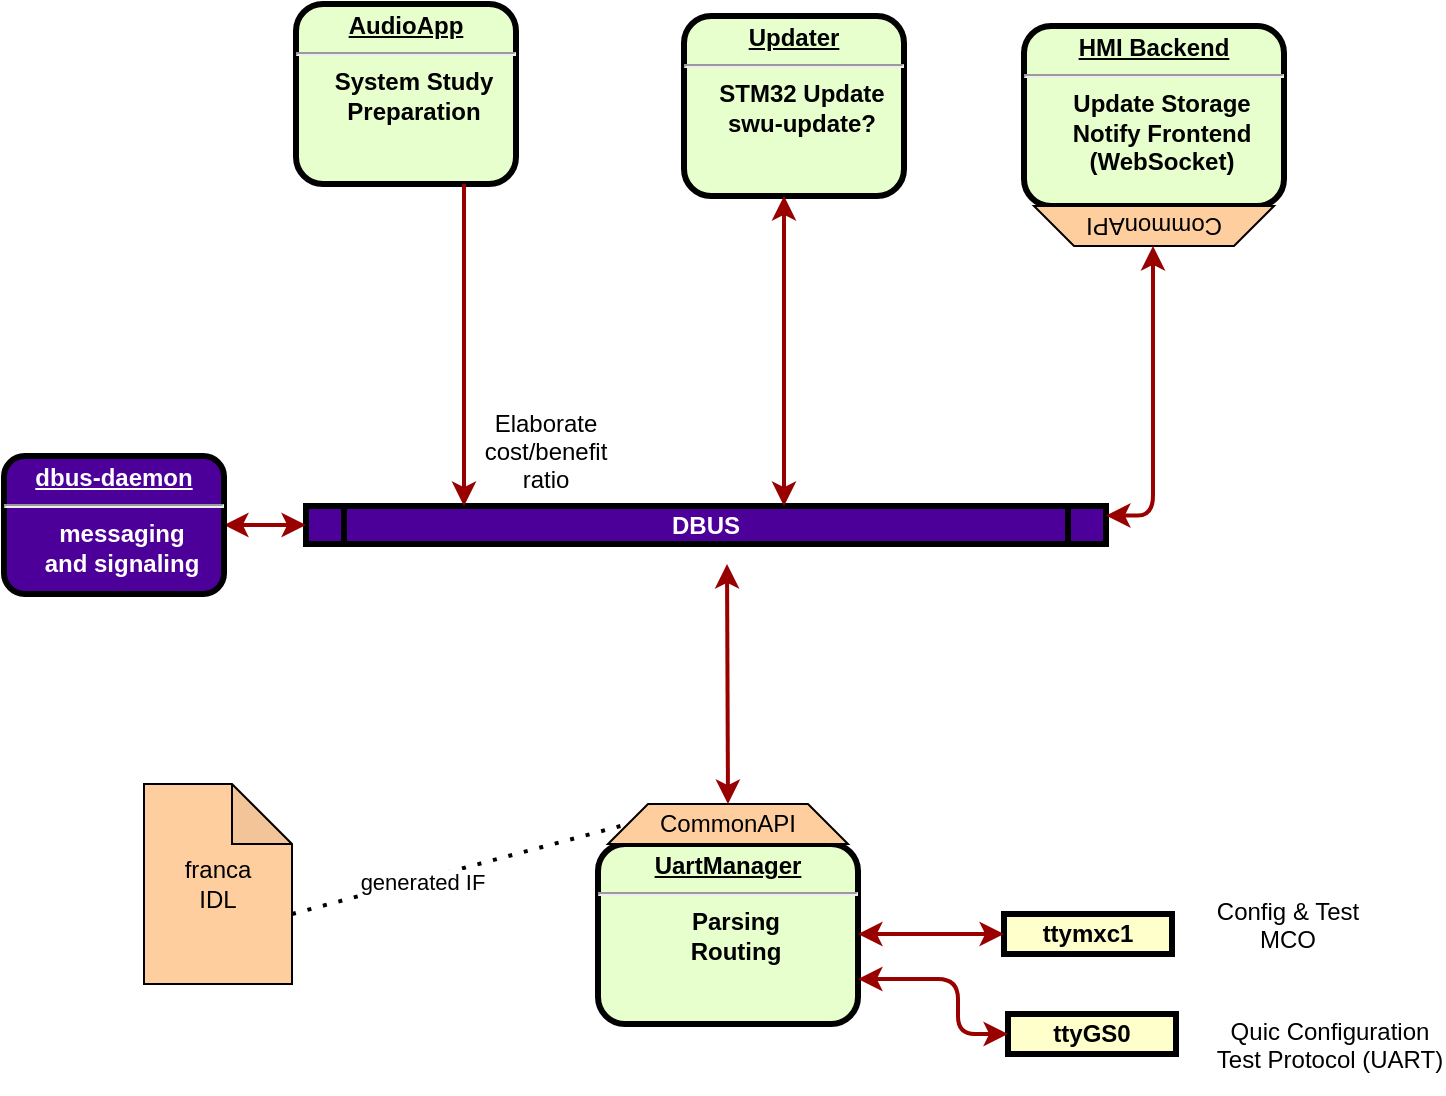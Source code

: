 <mxfile version="16.5.6" type="github">
  <diagram name="Page-1" id="c7558073-3199-34d8-9f00-42111426c3f3">
    <mxGraphModel dx="2254" dy="888" grid="1" gridSize="10" guides="1" tooltips="1" connect="1" arrows="1" fold="1" page="1" pageScale="1" pageWidth="826" pageHeight="1169" background="none" math="0" shadow="0">
      <root>
        <mxCell id="0" />
        <mxCell id="1" parent="0" />
        <mxCell id="2" value="&lt;p style=&quot;margin: 0px ; margin-top: 4px ; text-align: center ; text-decoration: underline&quot;&gt;&lt;strong&gt;AudioApp&lt;br&gt;&lt;/strong&gt;&lt;/p&gt;&lt;hr&gt;&lt;p style=&quot;margin: 0px ; margin-left: 8px&quot;&gt;System Study&lt;/p&gt;&lt;p style=&quot;margin: 0px ; margin-left: 8px&quot;&gt;Preparation&lt;/p&gt;" style="verticalAlign=middle;align=center;overflow=fill;fontSize=12;fontFamily=Helvetica;html=1;rounded=1;fontStyle=1;strokeWidth=3;fillColor=#E6FFCC" parent="1" vertex="1">
          <mxGeometry x="196" y="140" width="110" height="90" as="geometry" />
        </mxCell>
        <mxCell id="5" value="DBUS" style="shape=process;whiteSpace=wrap;align=center;verticalAlign=middle;size=0.048;fontStyle=1;strokeWidth=3;fillColor=#4C0099;fontColor=#FFFFFF;" parent="1" vertex="1">
          <mxGeometry x="201" y="391" width="400" height="19" as="geometry" />
        </mxCell>
        <mxCell id="6" value="&lt;p style=&quot;margin: 0px ; margin-top: 4px ; text-align: center ; text-decoration: underline&quot;&gt;&lt;strong&gt;Updater&lt;/strong&gt;&lt;/p&gt;&lt;hr&gt;&lt;p style=&quot;margin: 0px ; margin-left: 8px&quot;&gt;STM32 Update&lt;/p&gt;&lt;p style=&quot;margin: 0px ; margin-left: 8px&quot;&gt;swu-update?&lt;/p&gt;" style="verticalAlign=middle;align=center;overflow=fill;fontSize=12;fontFamily=Helvetica;html=1;rounded=1;fontStyle=1;strokeWidth=3;fillColor=#E6FFCC" parent="1" vertex="1">
          <mxGeometry x="390" y="146" width="110" height="90" as="geometry" />
        </mxCell>
        <mxCell id="8" value="&lt;p style=&quot;margin: 0px ; margin-top: 4px ; text-align: center ; text-decoration: underline&quot;&gt;&lt;strong&gt;HMI Backend&lt;br&gt;&lt;/strong&gt;&lt;/p&gt;&lt;hr&gt;&lt;p style=&quot;margin: 0px ; margin-left: 8px&quot;&gt;Update Storage&lt;/p&gt;&lt;p style=&quot;margin: 0px ; margin-left: 8px&quot;&gt;Notify Frontend&lt;/p&gt;&lt;p style=&quot;margin: 0px ; margin-left: 8px&quot;&gt;(WebSocket)&lt;/p&gt;" style="verticalAlign=middle;align=center;overflow=fill;fontSize=12;fontFamily=Helvetica;html=1;rounded=1;fontStyle=1;strokeWidth=3;fillColor=#E6FFCC" parent="1" vertex="1">
          <mxGeometry x="560" y="151" width="130" height="90" as="geometry" />
        </mxCell>
        <mxCell id="9" value="&lt;p style=&quot;margin: 0px ; margin-top: 4px ; text-align: center ; text-decoration: underline&quot;&gt;&lt;strong&gt;UartManager&lt;br&gt;&lt;/strong&gt;&lt;/p&gt;&lt;hr&gt;&lt;p style=&quot;margin: 0px ; margin-left: 8px&quot;&gt;&lt;span&gt;Parsing&lt;/span&gt;&lt;br&gt;&lt;/p&gt;&lt;p style=&quot;margin: 0px ; margin-left: 8px&quot;&gt;&lt;span&gt;Routing&lt;/span&gt;&lt;/p&gt;&lt;p style=&quot;margin: 0px ; margin-left: 8px&quot;&gt;&lt;br&gt;&lt;/p&gt;" style="verticalAlign=middle;align=center;overflow=fill;fontSize=12;fontFamily=Helvetica;html=1;rounded=1;fontStyle=1;strokeWidth=3;fillColor=#E6FFCC" parent="1" vertex="1">
          <mxGeometry x="347" y="560" width="130" height="90" as="geometry" />
        </mxCell>
        <mxCell id="12" value="ttyGS0" style="whiteSpace=wrap;align=center;verticalAlign=middle;fontStyle=1;strokeWidth=3;fillColor=#FFFFCC" parent="1" vertex="1">
          <mxGeometry x="552" y="645" width="84" height="20" as="geometry" />
        </mxCell>
        <mxCell id="15" value="ttymxc1" style="whiteSpace=wrap;align=center;verticalAlign=middle;fontStyle=1;strokeWidth=3;fillColor=#FFFFCC" parent="1" vertex="1">
          <mxGeometry x="550" y="595" width="84" height="20" as="geometry" />
        </mxCell>
        <mxCell id="37" value="" style="edgeStyle=none;noEdgeStyle=1;strokeColor=#990000;strokeWidth=2;exitX=1;exitY=0.5;exitDx=0;exitDy=0;entryX=0;entryY=0.5;entryDx=0;entryDy=0;startArrow=classic;startFill=1;" parent="1" source="mA5Ws1sRBqbvNsp3ltHB-96" target="5" edge="1">
          <mxGeometry width="100" height="100" relative="1" as="geometry">
            <mxPoint x="280" y="190" as="sourcePoint" />
            <mxPoint x="380" y="90" as="targetPoint" />
          </mxGeometry>
        </mxCell>
        <mxCell id="56" value="" style="edgeStyle=elbowEdgeStyle;elbow=horizontal;strokeColor=#990000;strokeWidth=2" parent="1" source="2" target="5" edge="1">
          <mxGeometry width="100" height="100" relative="1" as="geometry">
            <mxPoint x="50" y="500" as="sourcePoint" />
            <mxPoint x="150" y="400" as="targetPoint" />
            <Array as="points">
              <mxPoint x="280" y="360" />
            </Array>
          </mxGeometry>
        </mxCell>
        <mxCell id="57" value="Elaborate&#xa;cost/benefit&#xa;ratio" style="text;spacingTop=-5;align=center" parent="1" vertex="1">
          <mxGeometry x="306" y="341" width="30" height="20" as="geometry" />
        </mxCell>
        <mxCell id="58" value="" style="edgeStyle=elbowEdgeStyle;elbow=horizontal;strokeColor=#990000;strokeWidth=2;startArrow=classic;startFill=1;" parent="1" source="5" target="6" edge="1">
          <mxGeometry width="100" height="100" relative="1" as="geometry">
            <mxPoint x="380" y="370" as="sourcePoint" />
            <mxPoint x="480" y="270" as="targetPoint" />
            <Array as="points">
              <mxPoint x="440" y="310" />
            </Array>
          </mxGeometry>
        </mxCell>
        <mxCell id="82" value="Quic Configuration&#xa;Test Protocol (UART)" style="text;spacingTop=-5;align=center" parent="1" vertex="1">
          <mxGeometry x="698" y="645" width="30" height="40" as="geometry" />
        </mxCell>
        <mxCell id="mA5Ws1sRBqbvNsp3ltHB-96" value="&lt;p style=&quot;margin: 0px ; margin-top: 4px ; text-align: center ; text-decoration: underline&quot;&gt;&lt;strong&gt;dbus-daemon&lt;br&gt;&lt;/strong&gt;&lt;/p&gt;&lt;hr&gt;&lt;p style=&quot;margin: 0px ; margin-left: 8px&quot;&gt;messaging&lt;/p&gt;&lt;p style=&quot;margin: 0px ; margin-left: 8px&quot;&gt;and signaling&lt;/p&gt;" style="verticalAlign=middle;align=center;overflow=fill;fontSize=12;fontFamily=Helvetica;html=1;rounded=1;fontStyle=1;strokeWidth=3;fillColor=#4C0099;fontColor=#FFFFFF;" vertex="1" parent="1">
          <mxGeometry x="50" y="366" width="110" height="69" as="geometry" />
        </mxCell>
        <mxCell id="mA5Ws1sRBqbvNsp3ltHB-103" value="Config &amp; Test&#xa;MCO" style="text;spacingTop=-5;align=center" vertex="1" parent="1">
          <mxGeometry x="677" y="585" width="30" height="40" as="geometry" />
        </mxCell>
        <mxCell id="mA5Ws1sRBqbvNsp3ltHB-106" value="" style="edgeStyle=elbowEdgeStyle;elbow=horizontal;strokeColor=#990000;strokeWidth=2;entryX=0;entryY=0.5;entryDx=0;entryDy=0;startArrow=classic;startFill=1;exitX=1;exitY=0.5;exitDx=0;exitDy=0;" edge="1" parent="1" source="9" target="15">
          <mxGeometry width="100" height="100" relative="1" as="geometry">
            <mxPoint x="537" y="620" as="sourcePoint" />
            <mxPoint x="357" y="770" as="targetPoint" />
            <Array as="points">
              <mxPoint x="517" y="620" />
            </Array>
          </mxGeometry>
        </mxCell>
        <mxCell id="mA5Ws1sRBqbvNsp3ltHB-111" value="" style="edgeStyle=elbowEdgeStyle;elbow=horizontal;strokeColor=#990000;strokeWidth=2;entryX=0;entryY=0.5;entryDx=0;entryDy=0;startArrow=classic;startFill=1;exitX=1;exitY=0.75;exitDx=0;exitDy=0;" edge="1" parent="1" source="9" target="12">
          <mxGeometry width="100" height="100" relative="1" as="geometry">
            <mxPoint x="487" y="615" as="sourcePoint" />
            <mxPoint x="543" y="615" as="targetPoint" />
            <Array as="points">
              <mxPoint x="527" y="630" />
            </Array>
          </mxGeometry>
        </mxCell>
        <mxCell id="mA5Ws1sRBqbvNsp3ltHB-116" value="franca&lt;br&gt;IDL" style="shape=note;whiteSpace=wrap;html=1;backgroundOutline=1;darkOpacity=0.05;fillColor=#FFCE9F;" vertex="1" parent="1">
          <mxGeometry x="120" y="530" width="74" height="100" as="geometry" />
        </mxCell>
        <mxCell id="mA5Ws1sRBqbvNsp3ltHB-117" value="CommonAPI" style="shape=trapezoid;perimeter=trapezoidPerimeter;whiteSpace=wrap;html=1;fixedSize=1;fillColor=#FFCE9F;" vertex="1" parent="1">
          <mxGeometry x="352" y="540" width="120" height="20" as="geometry" />
        </mxCell>
        <mxCell id="mA5Ws1sRBqbvNsp3ltHB-118" value="" style="endArrow=none;dashed=1;html=1;dashPattern=1 3;strokeWidth=2;rounded=0;exitX=0;exitY=0;exitDx=74;exitDy=65;exitPerimeter=0;entryX=0;entryY=0.5;entryDx=0;entryDy=0;" edge="1" parent="1" source="mA5Ws1sRBqbvNsp3ltHB-116" target="mA5Ws1sRBqbvNsp3ltHB-117">
          <mxGeometry width="50" height="50" relative="1" as="geometry">
            <mxPoint x="537" y="540" as="sourcePoint" />
            <mxPoint x="587" y="490" as="targetPoint" />
          </mxGeometry>
        </mxCell>
        <mxCell id="mA5Ws1sRBqbvNsp3ltHB-119" value="generated IF&lt;br&gt;" style="edgeLabel;html=1;align=center;verticalAlign=middle;resizable=0;points=[];" vertex="1" connectable="0" parent="mA5Ws1sRBqbvNsp3ltHB-118">
          <mxGeometry x="-0.224" y="-1" relative="1" as="geometry">
            <mxPoint x="-1" as="offset" />
          </mxGeometry>
        </mxCell>
        <mxCell id="mA5Ws1sRBqbvNsp3ltHB-121" value="CommonAPI" style="shape=trapezoid;perimeter=trapezoidPerimeter;whiteSpace=wrap;html=1;fixedSize=1;fillColor=#FFCE9F;rotation=-180;" vertex="1" parent="1">
          <mxGeometry x="565" y="241" width="120" height="20" as="geometry" />
        </mxCell>
        <mxCell id="mA5Ws1sRBqbvNsp3ltHB-122" value="" style="edgeStyle=elbowEdgeStyle;elbow=horizontal;strokeColor=#990000;strokeWidth=2;startArrow=classic;startFill=1;exitX=1;exitY=0.25;exitDx=0;exitDy=0;" edge="1" parent="1" source="5">
          <mxGeometry width="100" height="100" relative="1" as="geometry">
            <mxPoint x="624.5" y="416" as="sourcePoint" />
            <mxPoint x="624.5" y="261" as="targetPoint" />
            <Array as="points">
              <mxPoint x="624.5" y="335" />
            </Array>
          </mxGeometry>
        </mxCell>
        <mxCell id="mA5Ws1sRBqbvNsp3ltHB-123" value="" style="edgeStyle=elbowEdgeStyle;elbow=horizontal;strokeColor=#990000;strokeWidth=2;startArrow=classic;startFill=1;exitX=0.5;exitY=0;exitDx=0;exitDy=0;" edge="1" parent="1" source="mA5Ws1sRBqbvNsp3ltHB-117">
          <mxGeometry width="100" height="100" relative="1" as="geometry">
            <mxPoint x="411.5" y="516" as="sourcePoint" />
            <mxPoint x="412" y="420" as="targetPoint" />
            <Array as="points">
              <mxPoint x="411.5" y="435" />
            </Array>
          </mxGeometry>
        </mxCell>
      </root>
    </mxGraphModel>
  </diagram>
</mxfile>
